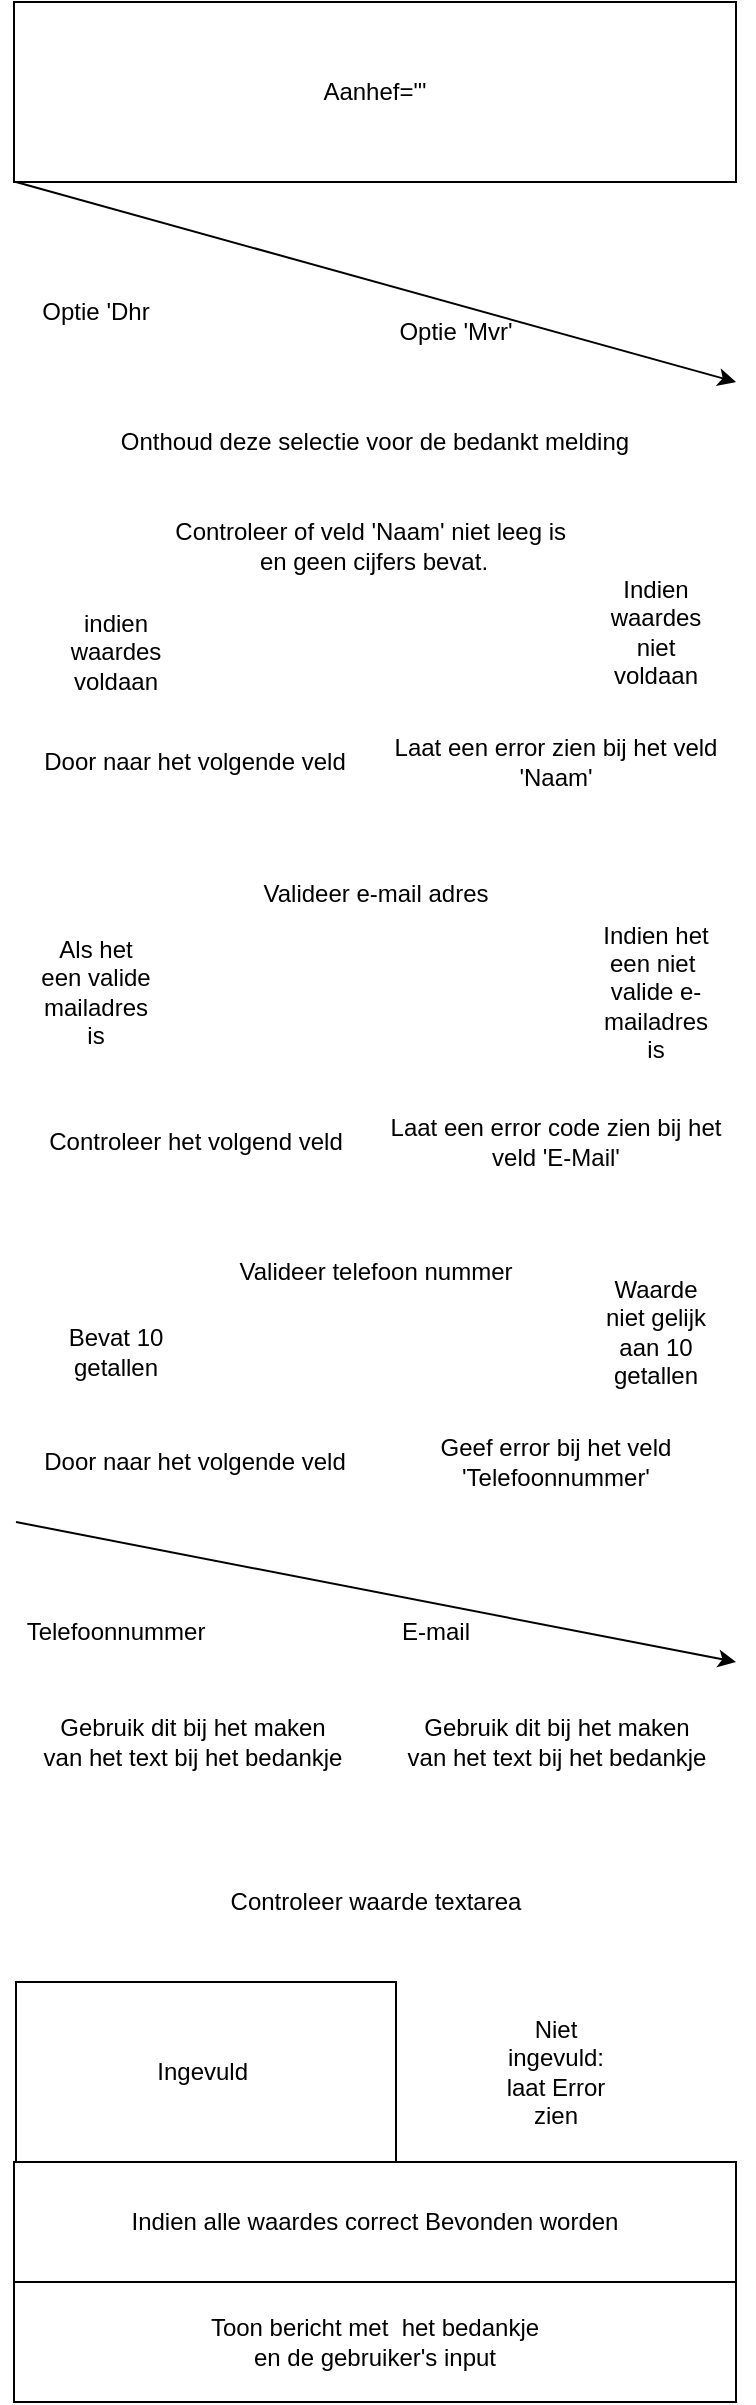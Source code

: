 <mxfile>
    <diagram id="qwehdXlSWHSyS5KQdYHS" name="Page-1">
        <mxGraphModel dx="746" dy="576" grid="1" gridSize="10" guides="1" tooltips="1" connect="1" arrows="1" fold="1" page="1" pageScale="1" pageWidth="850" pageHeight="1100" math="0" shadow="0">
            <root>
                <mxCell id="0"/>
                <mxCell id="1" parent="0"/>
                <mxCell id="2" value="" style="html=1;labelBorderColor=default;align=center;verticalAlign=middle;whiteSpace=wrap;strokeColor=#FFFFFF;" parent="1" vertex="1">
                    <mxGeometry x="200" y="100" width="360" height="100" as="geometry"/>
                </mxCell>
                <mxCell id="14" value="Aanhef=&quot;'" style="rounded=0;whiteSpace=wrap;html=1;" parent="1" vertex="1">
                    <mxGeometry x="199" y="10" width="361" height="90" as="geometry"/>
                </mxCell>
                <mxCell id="15" value="Optie 'Dhr" style="text;strokeColor=none;align=center;fillColor=none;html=1;verticalAlign=middle;whiteSpace=wrap;rounded=0;labelBorderColor=none;" parent="1" vertex="1">
                    <mxGeometry x="210" y="150" width="60" height="30" as="geometry"/>
                </mxCell>
                <mxCell id="16" value="Optie 'Mvr'" style="text;strokeColor=none;align=center;fillColor=none;html=1;verticalAlign=middle;whiteSpace=wrap;rounded=0;labelBorderColor=none;" parent="1" vertex="1">
                    <mxGeometry x="390" y="160" width="60" height="30" as="geometry"/>
                </mxCell>
                <mxCell id="57" value="" style="edgeStyle=none;html=1;" edge="1" parent="1" source="17" target="20">
                    <mxGeometry relative="1" as="geometry"/>
                </mxCell>
                <mxCell id="17" value="Onthoud deze selectie voor de bedankt melding" style="rounded=0;whiteSpace=wrap;html=1;labelBorderColor=none;strokeColor=#FFFFFF;" parent="1" vertex="1">
                    <mxGeometry x="199" y="200" width="361" height="60" as="geometry"/>
                </mxCell>
                <mxCell id="19" value="" style="rounded=0;whiteSpace=wrap;html=1;labelBorderColor=default;strokeColor=#FFFFFF;" parent="1" vertex="1">
                    <mxGeometry x="199" y="260" width="361" height="100" as="geometry"/>
                </mxCell>
                <mxCell id="20" value="&lt;font style=&quot;font-size: 12px;&quot;&gt;Controleer of veld&lt;/font&gt;&amp;nbsp;'Naam' niet leeg is&amp;nbsp;&lt;br&gt;en geen cijfers bevat." style="triangle;whiteSpace=wrap;html=1;labelBorderColor=none;strokeColor=#FFFFFF;direction=south;spacingTop=-57;" parent="1" vertex="1">
                    <mxGeometry x="199" y="260" width="360" height="100" as="geometry"/>
                </mxCell>
                <mxCell id="21" value="indien waardes voldaan" style="text;strokeColor=none;align=center;fillColor=none;html=1;verticalAlign=middle;whiteSpace=wrap;rounded=0;labelBorderColor=none;fontSize=12;" parent="1" vertex="1">
                    <mxGeometry x="220" y="320" width="60" height="30" as="geometry"/>
                </mxCell>
                <mxCell id="22" value="Indien waardes niet voldaan" style="text;strokeColor=none;align=center;fillColor=none;html=1;verticalAlign=middle;whiteSpace=wrap;rounded=0;labelBorderColor=none;fontSize=12;" parent="1" vertex="1">
                    <mxGeometry x="490" y="310" width="60" height="30" as="geometry"/>
                </mxCell>
                <mxCell id="23" value="Door naar het volgende veld" style="rounded=0;whiteSpace=wrap;html=1;labelBorderColor=none;strokeColor=#FFFFFF;fontSize=12;" parent="1" vertex="1">
                    <mxGeometry x="199" y="360" width="181" height="60" as="geometry"/>
                </mxCell>
                <mxCell id="24" value="Laat een error zien bij het veld 'Naam'" style="rounded=0;whiteSpace=wrap;html=1;labelBorderColor=none;strokeColor=#FFFFFF;fontSize=12;" parent="1" vertex="1">
                    <mxGeometry x="380" y="360" width="180" height="60" as="geometry"/>
                </mxCell>
                <mxCell id="25" value="" style="rounded=0;whiteSpace=wrap;html=1;labelBorderColor=default;strokeColor=#FFFFFF;fontSize=12;" parent="1" vertex="1">
                    <mxGeometry x="199" y="420" width="361" height="130" as="geometry"/>
                </mxCell>
                <mxCell id="26" value="Valideer e-mail adres" style="triangle;whiteSpace=wrap;html=1;labelBorderColor=none;strokeColor=#FFFFFF;fontSize=12;direction=south;spacingTop=-59;" parent="1" vertex="1">
                    <mxGeometry x="200" y="420" width="360" height="130" as="geometry"/>
                </mxCell>
                <mxCell id="27" value="Als het een valide mailadres is" style="text;strokeColor=none;align=center;fillColor=none;html=1;verticalAlign=middle;whiteSpace=wrap;rounded=0;labelBorderColor=none;fontSize=12;" parent="1" vertex="1">
                    <mxGeometry x="210" y="490" width="60" height="30" as="geometry"/>
                </mxCell>
                <mxCell id="30" value="Indien het een niet&amp;nbsp;&lt;br&gt;valide e-mailadres is" style="text;strokeColor=none;align=center;fillColor=none;html=1;verticalAlign=middle;whiteSpace=wrap;rounded=0;labelBorderColor=none;fontSize=12;" parent="1" vertex="1">
                    <mxGeometry x="490" y="490" width="60" height="30" as="geometry"/>
                </mxCell>
                <mxCell id="31" value="Controleer het volgend veld" style="rounded=0;whiteSpace=wrap;html=1;labelBorderColor=none;strokeColor=#FFFFFF;fontSize=12;" parent="1" vertex="1">
                    <mxGeometry x="200" y="550" width="180" height="60" as="geometry"/>
                </mxCell>
                <mxCell id="32" value="Laat een error code zien bij het veld 'E-Mail'" style="rounded=0;whiteSpace=wrap;html=1;labelBorderColor=none;strokeColor=#FFFFFF;fontSize=12;" parent="1" vertex="1">
                    <mxGeometry x="380" y="550" width="180" height="60" as="geometry"/>
                </mxCell>
                <mxCell id="34" value="" style="rounded=0;whiteSpace=wrap;html=1;labelBorderColor=default;strokeColor=#FFFFFF;fontSize=12;" parent="1" vertex="1">
                    <mxGeometry x="199" y="610" width="361" height="100" as="geometry"/>
                </mxCell>
                <mxCell id="35" value="Valideer telefoon nummer" style="triangle;whiteSpace=wrap;labelBorderColor=none;strokeColor=#FFFFFF;fontSize=12;direction=south;spacingTop=-30;" parent="1" vertex="1">
                    <mxGeometry x="200" y="610" width="360" height="100" as="geometry"/>
                </mxCell>
                <mxCell id="36" value="Bevat 10 getallen" style="text;strokeColor=none;align=center;fillColor=none;html=1;verticalAlign=middle;whiteSpace=wrap;rounded=0;labelBorderColor=none;fontSize=12;" parent="1" vertex="1">
                    <mxGeometry x="220" y="670" width="60" height="30" as="geometry"/>
                </mxCell>
                <mxCell id="37" value="Waarde niet gelijk aan 10 getallen" style="text;strokeColor=none;align=center;fillColor=none;html=1;verticalAlign=middle;whiteSpace=wrap;rounded=0;labelBorderColor=none;fontSize=12;" parent="1" vertex="1">
                    <mxGeometry x="490" y="660" width="60" height="30" as="geometry"/>
                </mxCell>
                <mxCell id="39" value="Door naar het volgende veld" style="rounded=0;whiteSpace=wrap;html=1;labelBorderColor=none;strokeColor=#FFFFFF;fontSize=12;" parent="1" vertex="1">
                    <mxGeometry x="199" y="710" width="181" height="60" as="geometry"/>
                </mxCell>
                <mxCell id="40" value="Geef error bij het veld 'Telefoonnummer'" style="rounded=0;whiteSpace=wrap;html=1;labelBorderColor=none;strokeColor=#FFFFFF;fontSize=12;" parent="1" vertex="1">
                    <mxGeometry x="380" y="710" width="180" height="60" as="geometry"/>
                </mxCell>
                <mxCell id="41" value="" style="rounded=0;whiteSpace=wrap;html=1;labelBorderColor=default;strokeColor=#FFFFFF;fontSize=12;" parent="1" vertex="1">
                    <mxGeometry x="200" y="770" width="360" height="70" as="geometry"/>
                </mxCell>
                <mxCell id="43" value="Telefoonnummer&lt;br&gt;" style="text;strokeColor=none;align=center;fillColor=none;html=1;verticalAlign=middle;whiteSpace=wrap;rounded=0;labelBorderColor=none;fontSize=12;" parent="1" vertex="1">
                    <mxGeometry x="220" y="810" width="60" height="30" as="geometry"/>
                </mxCell>
                <mxCell id="44" value="E-mail" style="text;strokeColor=none;align=center;fillColor=none;html=1;verticalAlign=middle;whiteSpace=wrap;rounded=0;labelBorderColor=none;fontSize=12;" parent="1" vertex="1">
                    <mxGeometry x="380" y="810" width="60" height="30" as="geometry"/>
                </mxCell>
                <mxCell id="45" value="Gebruik dit bij het maken&lt;br&gt;van het text bij het bedankje" style="rounded=0;whiteSpace=wrap;html=1;labelBorderColor=none;strokeColor=#FFFFFF;fontSize=12;" parent="1" vertex="1">
                    <mxGeometry x="198" y="840" width="181" height="80" as="geometry"/>
                </mxCell>
                <mxCell id="46" value="Gebruik dit bij het maken&lt;br&gt;van het text bij het bedankje" style="rounded=0;whiteSpace=wrap;html=1;labelBorderColor=none;strokeColor=#FFFFFF;fontSize=12;" parent="1" vertex="1">
                    <mxGeometry x="380" y="840" width="181" height="80" as="geometry"/>
                </mxCell>
                <mxCell id="47" value="Controleer waarde textarea" style="rounded=0;whiteSpace=wrap;html=1;labelBorderColor=none;strokeColor=#FFFFFF;fontSize=12;" parent="1" vertex="1">
                    <mxGeometry x="200" y="920" width="360" height="80" as="geometry"/>
                </mxCell>
                <mxCell id="48" value="" style="rounded=0;whiteSpace=wrap;html=1;labelBorderColor=none;strokeColor=#FFFFFF;fontSize=12;" parent="1" vertex="1">
                    <mxGeometry x="200" y="1000" width="360" height="90" as="geometry"/>
                </mxCell>
                <mxCell id="53" value="" style="endArrow=classic;html=1;entryX=1;entryY=0;entryDx=0;entryDy=0;exitX=0;exitY=0;exitDx=0;exitDy=0;" edge="1" parent="1" source="2">
                    <mxGeometry width="50" height="50" relative="1" as="geometry">
                        <mxPoint x="360" y="260" as="sourcePoint"/>
                        <mxPoint x="560" y="200" as="targetPoint"/>
                    </mxGeometry>
                </mxCell>
                <mxCell id="54" value="" style="rounded=0;whiteSpace=wrap;html=1;" vertex="1" parent="1">
                    <mxGeometry x="200" y="1000" width="190" height="90" as="geometry"/>
                </mxCell>
                <mxCell id="55" value="Ingevuld&amp;nbsp;" style="text;strokeColor=none;align=center;fillColor=none;html=1;verticalAlign=middle;whiteSpace=wrap;rounded=0;" vertex="1" parent="1">
                    <mxGeometry x="265" y="1030" width="60" height="30" as="geometry"/>
                </mxCell>
                <mxCell id="56" value="Niet ingevuld:&lt;br&gt;laat Error zien" style="text;strokeColor=none;align=center;fillColor=none;html=1;verticalAlign=middle;whiteSpace=wrap;rounded=0;" vertex="1" parent="1">
                    <mxGeometry x="440" y="1030" width="60" height="30" as="geometry"/>
                </mxCell>
                <mxCell id="59" value="Indien alle waardes correct Bevonden worden" style="rounded=0;whiteSpace=wrap;html=1;" vertex="1" parent="1">
                    <mxGeometry x="199" y="1090" width="361" height="60" as="geometry"/>
                </mxCell>
                <mxCell id="64" value="Toon bericht met&amp;nbsp; het bedankje&lt;br&gt;en de gebruiker's input" style="rounded=0;whiteSpace=wrap;html=1;" vertex="1" parent="1">
                    <mxGeometry x="199" y="1150" width="361" height="60" as="geometry"/>
                </mxCell>
                <mxCell id="67" value="" style="endArrow=classic;html=1;exitX=0;exitY=0;exitDx=0;exitDy=0;entryX=1;entryY=1;entryDx=0;entryDy=0;" edge="1" parent="1" source="41" target="41">
                    <mxGeometry width="50" height="50" relative="1" as="geometry">
                        <mxPoint x="360" y="850" as="sourcePoint"/>
                        <mxPoint x="410" y="800" as="targetPoint"/>
                    </mxGeometry>
                </mxCell>
            </root>
        </mxGraphModel>
    </diagram>
</mxfile>